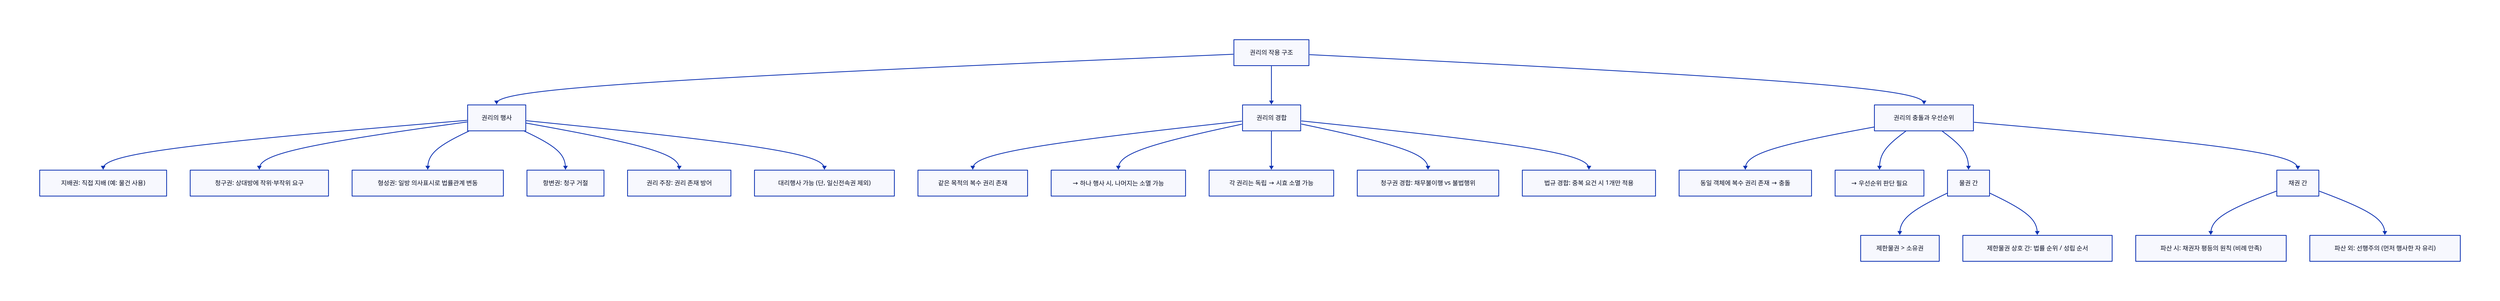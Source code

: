 # [30.1] 권리의 행사·경합·충돌과 우선순위.d2

direction: down

"권리의 작용 구조" -> "권리의 행사"
"권리의 작용 구조" -> "권리의 경합"
"권리의 작용 구조" -> "권리의 충돌과 우선순위"

"권리의 행사" -> "지배권: 직접 지배 (예: 물건 사용)"
"권리의 행사" -> "청구권: 상대방에 작위·부작위 요구"
"권리의 행사" -> "형성권: 일방 의사표시로 법률관계 변동"
"권리의 행사" -> "항변권: 청구 거절"
"권리의 행사" -> "권리 주장: 권리 존재 방어"
"권리의 행사" -> "대리행사 가능 (단, 일신전속권 제외)"

"권리의 경합" -> "같은 목적의 복수 권리 존재"
"권리의 경합" -> "→ 하나 행사 시, 나머지는 소멸 가능"
"권리의 경합" -> "각 권리는 독립 → 시효 소멸 가능"
"권리의 경합" -> "청구권 경합: 채무불이행 vs 불법행위"
"권리의 경합" -> "법규 경합: 중복 요건 시 1개만 적용"

"권리의 충돌과 우선순위" -> "동일 객체에 복수 권리 존재 → 충돌"
"권리의 충돌과 우선순위" -> "→ 우선순위 판단 필요"

"권리의 충돌과 우선순위" -> "물권 간"
"물권 간" -> "제한물권 > 소유권"
"물권 간" -> "제한물권 상호 간: 법률 순위 / 성립 순서"

"권리의 충돌과 우선순위" -> "채권 간"
"채권 간" -> "파산 시: 채권자 평등의 원칙 (비례 만족)"
"채권 간" -> "파산 외: 선행주의 (먼저 행사한 자 유리)"